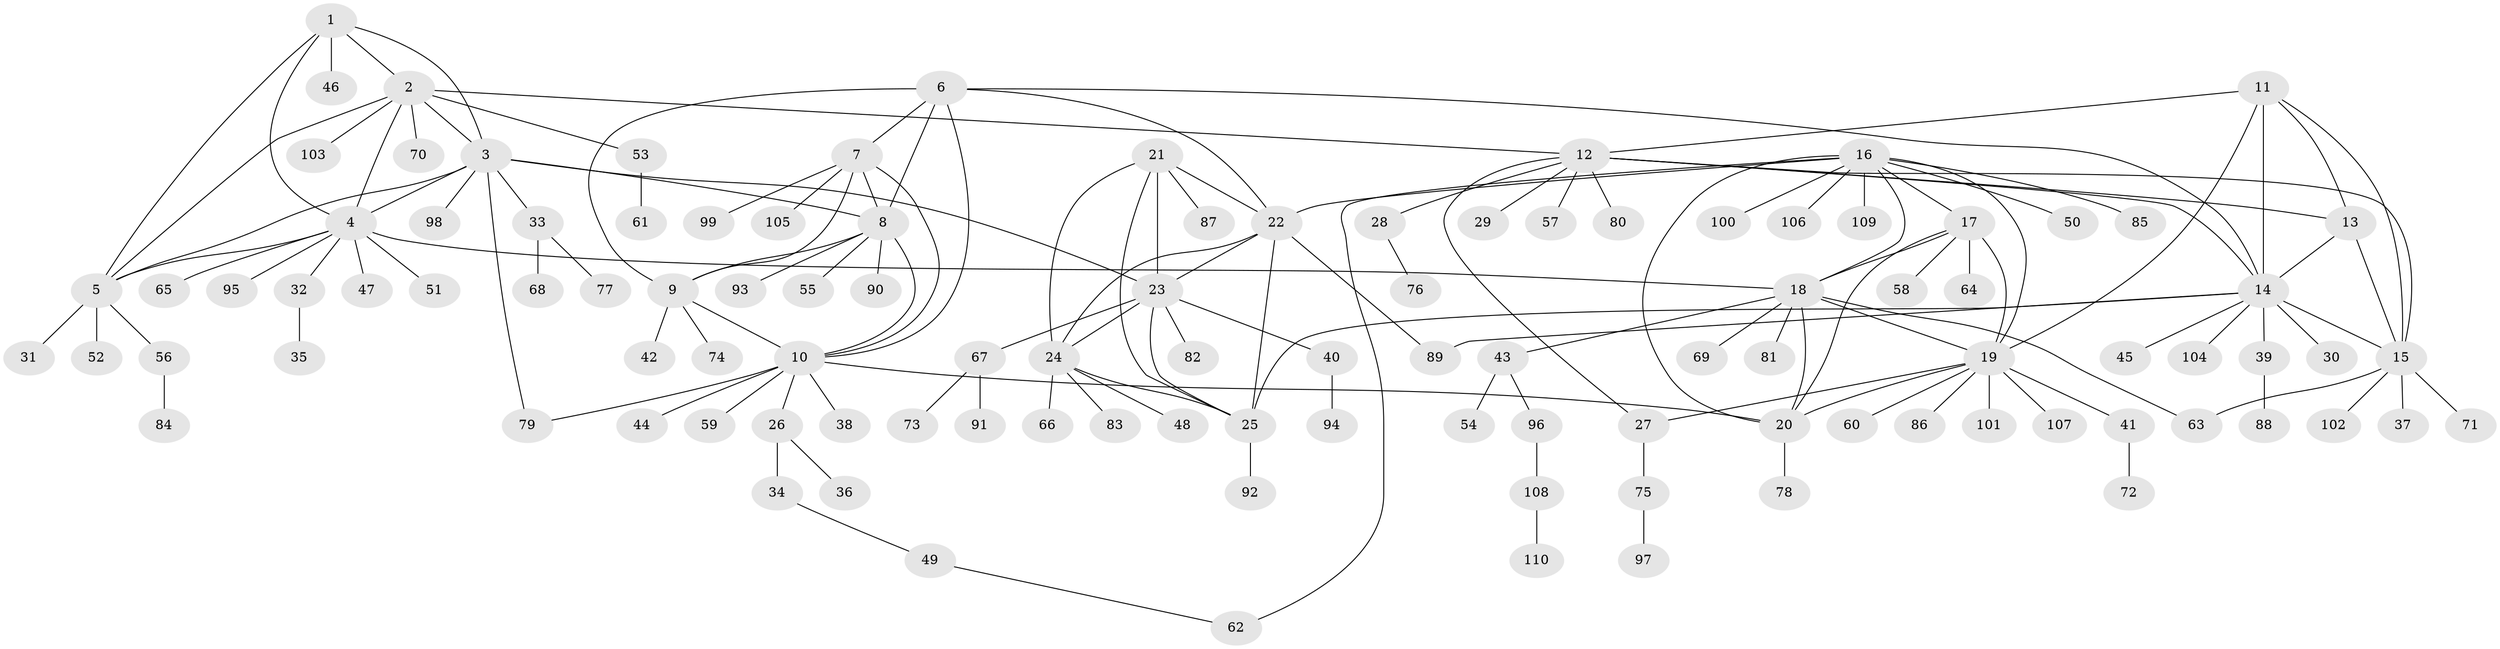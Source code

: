 // coarse degree distribution, {10: 0.06060606060606061, 2: 0.12121212121212122, 7: 0.030303030303030304, 14: 0.030303030303030304, 5: 0.030303030303030304, 1: 0.7272727272727273}
// Generated by graph-tools (version 1.1) at 2025/19/03/04/25 18:19:32]
// undirected, 110 vertices, 150 edges
graph export_dot {
graph [start="1"]
  node [color=gray90,style=filled];
  1;
  2;
  3;
  4;
  5;
  6;
  7;
  8;
  9;
  10;
  11;
  12;
  13;
  14;
  15;
  16;
  17;
  18;
  19;
  20;
  21;
  22;
  23;
  24;
  25;
  26;
  27;
  28;
  29;
  30;
  31;
  32;
  33;
  34;
  35;
  36;
  37;
  38;
  39;
  40;
  41;
  42;
  43;
  44;
  45;
  46;
  47;
  48;
  49;
  50;
  51;
  52;
  53;
  54;
  55;
  56;
  57;
  58;
  59;
  60;
  61;
  62;
  63;
  64;
  65;
  66;
  67;
  68;
  69;
  70;
  71;
  72;
  73;
  74;
  75;
  76;
  77;
  78;
  79;
  80;
  81;
  82;
  83;
  84;
  85;
  86;
  87;
  88;
  89;
  90;
  91;
  92;
  93;
  94;
  95;
  96;
  97;
  98;
  99;
  100;
  101;
  102;
  103;
  104;
  105;
  106;
  107;
  108;
  109;
  110;
  1 -- 2;
  1 -- 3;
  1 -- 4;
  1 -- 5;
  1 -- 46;
  2 -- 3;
  2 -- 4;
  2 -- 5;
  2 -- 12;
  2 -- 53;
  2 -- 70;
  2 -- 103;
  3 -- 4;
  3 -- 5;
  3 -- 8;
  3 -- 23;
  3 -- 33;
  3 -- 79;
  3 -- 98;
  4 -- 5;
  4 -- 18;
  4 -- 32;
  4 -- 47;
  4 -- 51;
  4 -- 65;
  4 -- 95;
  5 -- 31;
  5 -- 52;
  5 -- 56;
  6 -- 7;
  6 -- 8;
  6 -- 9;
  6 -- 10;
  6 -- 14;
  6 -- 22;
  7 -- 8;
  7 -- 9;
  7 -- 10;
  7 -- 99;
  7 -- 105;
  8 -- 9;
  8 -- 10;
  8 -- 55;
  8 -- 90;
  8 -- 93;
  9 -- 10;
  9 -- 42;
  9 -- 74;
  10 -- 20;
  10 -- 26;
  10 -- 38;
  10 -- 44;
  10 -- 59;
  10 -- 79;
  11 -- 12;
  11 -- 13;
  11 -- 14;
  11 -- 15;
  11 -- 19;
  12 -- 13;
  12 -- 14;
  12 -- 15;
  12 -- 27;
  12 -- 28;
  12 -- 29;
  12 -- 57;
  12 -- 80;
  13 -- 14;
  13 -- 15;
  14 -- 15;
  14 -- 25;
  14 -- 30;
  14 -- 39;
  14 -- 45;
  14 -- 89;
  14 -- 104;
  15 -- 37;
  15 -- 63;
  15 -- 71;
  15 -- 102;
  16 -- 17;
  16 -- 18;
  16 -- 19;
  16 -- 20;
  16 -- 22;
  16 -- 50;
  16 -- 62;
  16 -- 85;
  16 -- 100;
  16 -- 106;
  16 -- 109;
  17 -- 18;
  17 -- 19;
  17 -- 20;
  17 -- 58;
  17 -- 64;
  18 -- 19;
  18 -- 20;
  18 -- 43;
  18 -- 63;
  18 -- 69;
  18 -- 81;
  19 -- 20;
  19 -- 27;
  19 -- 41;
  19 -- 60;
  19 -- 86;
  19 -- 101;
  19 -- 107;
  20 -- 78;
  21 -- 22;
  21 -- 23;
  21 -- 24;
  21 -- 25;
  21 -- 87;
  22 -- 23;
  22 -- 24;
  22 -- 25;
  22 -- 89;
  23 -- 24;
  23 -- 25;
  23 -- 40;
  23 -- 67;
  23 -- 82;
  24 -- 25;
  24 -- 48;
  24 -- 66;
  24 -- 83;
  25 -- 92;
  26 -- 34;
  26 -- 36;
  27 -- 75;
  28 -- 76;
  32 -- 35;
  33 -- 68;
  33 -- 77;
  34 -- 49;
  39 -- 88;
  40 -- 94;
  41 -- 72;
  43 -- 54;
  43 -- 96;
  49 -- 62;
  53 -- 61;
  56 -- 84;
  67 -- 73;
  67 -- 91;
  75 -- 97;
  96 -- 108;
  108 -- 110;
}
